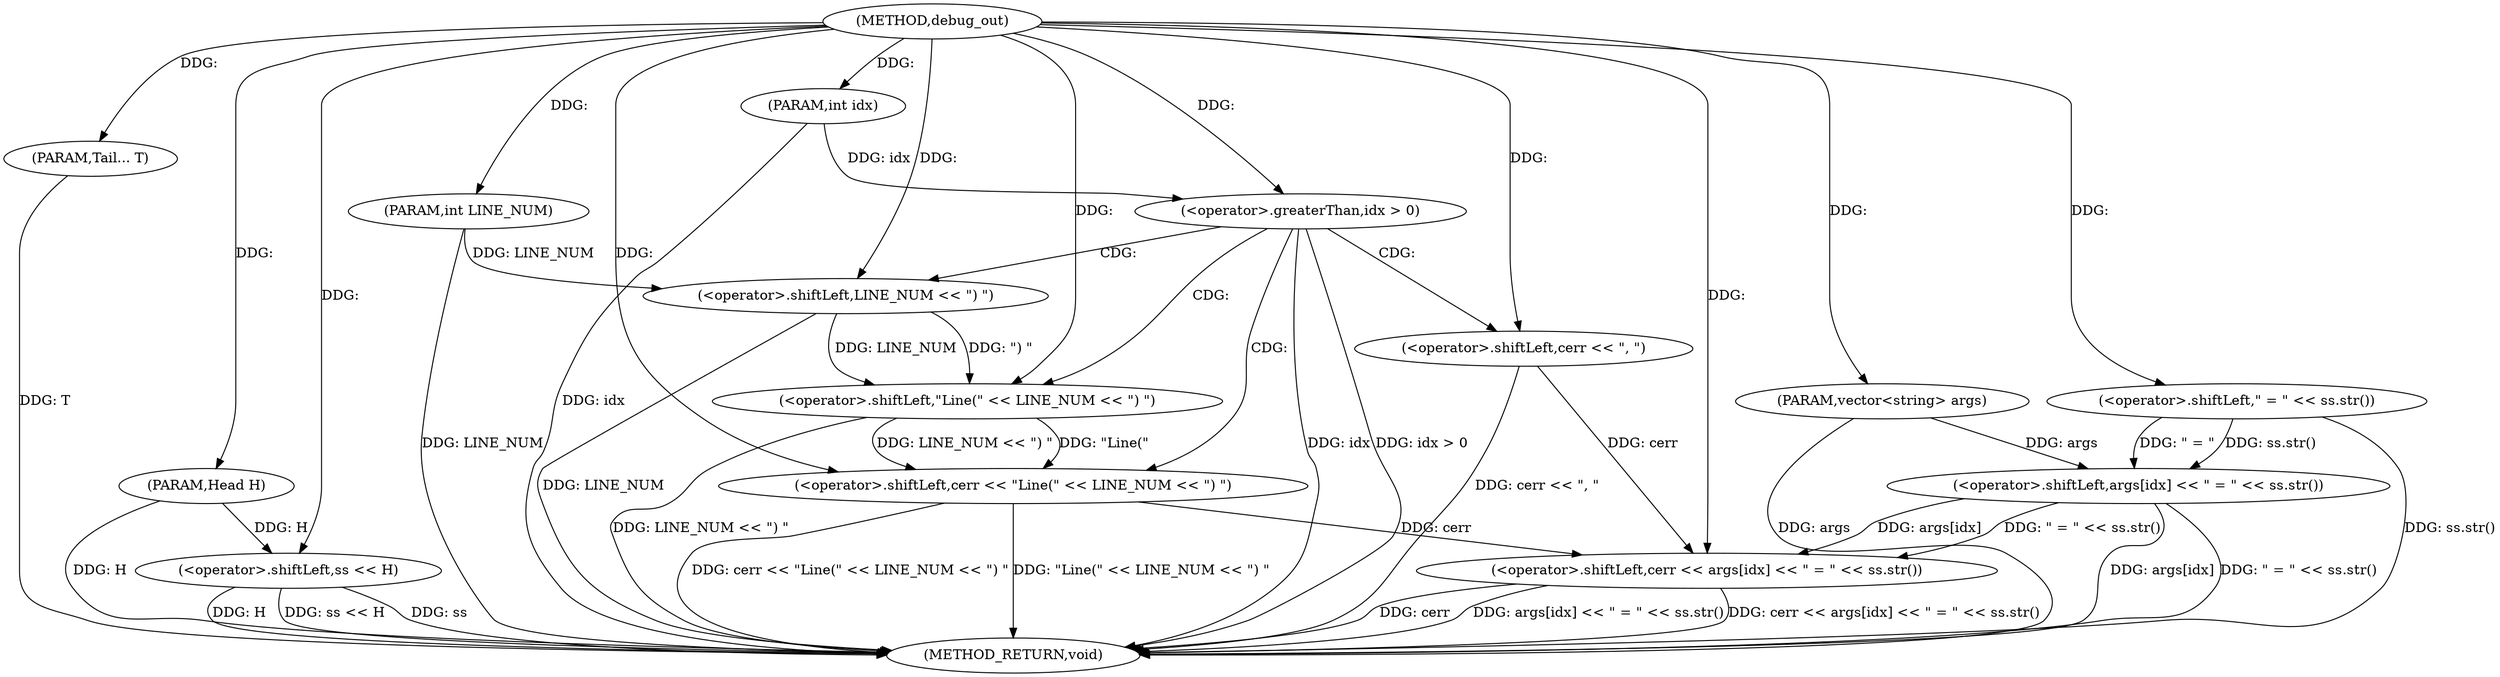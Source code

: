digraph "debug_out" {  
"1000137" [label = "(METHOD,debug_out)" ]
"1000172" [label = "(METHOD_RETURN,void)" ]
"1000138" [label = "(PARAM,vector<string> args)" ]
"1000139" [label = "(PARAM,int idx)" ]
"1000140" [label = "(PARAM,int LINE_NUM)" ]
"1000141" [label = "(PARAM,Head H)" ]
"1000142" [label = "(PARAM,Tail... T)" ]
"1000160" [label = "(<operator>.shiftLeft,ss << H)" ]
"1000163" [label = "(<operator>.shiftLeft,cerr << args[idx] << \" = \" << ss.str())" ]
"1000145" [label = "(<operator>.greaterThan,idx > 0)" ]
"1000148" [label = "(<operator>.shiftLeft,cerr << \", \")" ]
"1000152" [label = "(<operator>.shiftLeft,cerr << \"Line(\" << LINE_NUM << \") \")" ]
"1000165" [label = "(<operator>.shiftLeft,args[idx] << \" = \" << ss.str())" ]
"1000169" [label = "(<operator>.shiftLeft,\" = \" << ss.str())" ]
"1000154" [label = "(<operator>.shiftLeft,\"Line(\" << LINE_NUM << \") \")" ]
"1000156" [label = "(<operator>.shiftLeft,LINE_NUM << \") \")" ]
  "1000138" -> "1000172"  [ label = "DDG: args"] 
  "1000139" -> "1000172"  [ label = "DDG: idx"] 
  "1000140" -> "1000172"  [ label = "DDG: LINE_NUM"] 
  "1000141" -> "1000172"  [ label = "DDG: H"] 
  "1000142" -> "1000172"  [ label = "DDG: T"] 
  "1000145" -> "1000172"  [ label = "DDG: idx"] 
  "1000145" -> "1000172"  [ label = "DDG: idx > 0"] 
  "1000156" -> "1000172"  [ label = "DDG: LINE_NUM"] 
  "1000154" -> "1000172"  [ label = "DDG: LINE_NUM << \") \""] 
  "1000152" -> "1000172"  [ label = "DDG: \"Line(\" << LINE_NUM << \") \""] 
  "1000152" -> "1000172"  [ label = "DDG: cerr << \"Line(\" << LINE_NUM << \") \""] 
  "1000148" -> "1000172"  [ label = "DDG: cerr << \", \""] 
  "1000160" -> "1000172"  [ label = "DDG: ss"] 
  "1000160" -> "1000172"  [ label = "DDG: H"] 
  "1000160" -> "1000172"  [ label = "DDG: ss << H"] 
  "1000163" -> "1000172"  [ label = "DDG: cerr"] 
  "1000165" -> "1000172"  [ label = "DDG: args[idx]"] 
  "1000169" -> "1000172"  [ label = "DDG: ss.str()"] 
  "1000165" -> "1000172"  [ label = "DDG: \" = \" << ss.str()"] 
  "1000163" -> "1000172"  [ label = "DDG: args[idx] << \" = \" << ss.str()"] 
  "1000163" -> "1000172"  [ label = "DDG: cerr << args[idx] << \" = \" << ss.str()"] 
  "1000137" -> "1000138"  [ label = "DDG: "] 
  "1000137" -> "1000139"  [ label = "DDG: "] 
  "1000137" -> "1000140"  [ label = "DDG: "] 
  "1000137" -> "1000141"  [ label = "DDG: "] 
  "1000137" -> "1000142"  [ label = "DDG: "] 
  "1000137" -> "1000160"  [ label = "DDG: "] 
  "1000141" -> "1000160"  [ label = "DDG: H"] 
  "1000152" -> "1000163"  [ label = "DDG: cerr"] 
  "1000148" -> "1000163"  [ label = "DDG: cerr"] 
  "1000137" -> "1000163"  [ label = "DDG: "] 
  "1000165" -> "1000163"  [ label = "DDG: args[idx]"] 
  "1000165" -> "1000163"  [ label = "DDG: \" = \" << ss.str()"] 
  "1000139" -> "1000145"  [ label = "DDG: idx"] 
  "1000137" -> "1000145"  [ label = "DDG: "] 
  "1000137" -> "1000148"  [ label = "DDG: "] 
  "1000138" -> "1000165"  [ label = "DDG: args"] 
  "1000169" -> "1000165"  [ label = "DDG: \" = \""] 
  "1000169" -> "1000165"  [ label = "DDG: ss.str()"] 
  "1000137" -> "1000152"  [ label = "DDG: "] 
  "1000154" -> "1000152"  [ label = "DDG: \"Line(\""] 
  "1000154" -> "1000152"  [ label = "DDG: LINE_NUM << \") \""] 
  "1000137" -> "1000169"  [ label = "DDG: "] 
  "1000137" -> "1000154"  [ label = "DDG: "] 
  "1000156" -> "1000154"  [ label = "DDG: LINE_NUM"] 
  "1000156" -> "1000154"  [ label = "DDG: \") \""] 
  "1000140" -> "1000156"  [ label = "DDG: LINE_NUM"] 
  "1000137" -> "1000156"  [ label = "DDG: "] 
  "1000145" -> "1000148"  [ label = "CDG: "] 
  "1000145" -> "1000156"  [ label = "CDG: "] 
  "1000145" -> "1000154"  [ label = "CDG: "] 
  "1000145" -> "1000152"  [ label = "CDG: "] 
}
